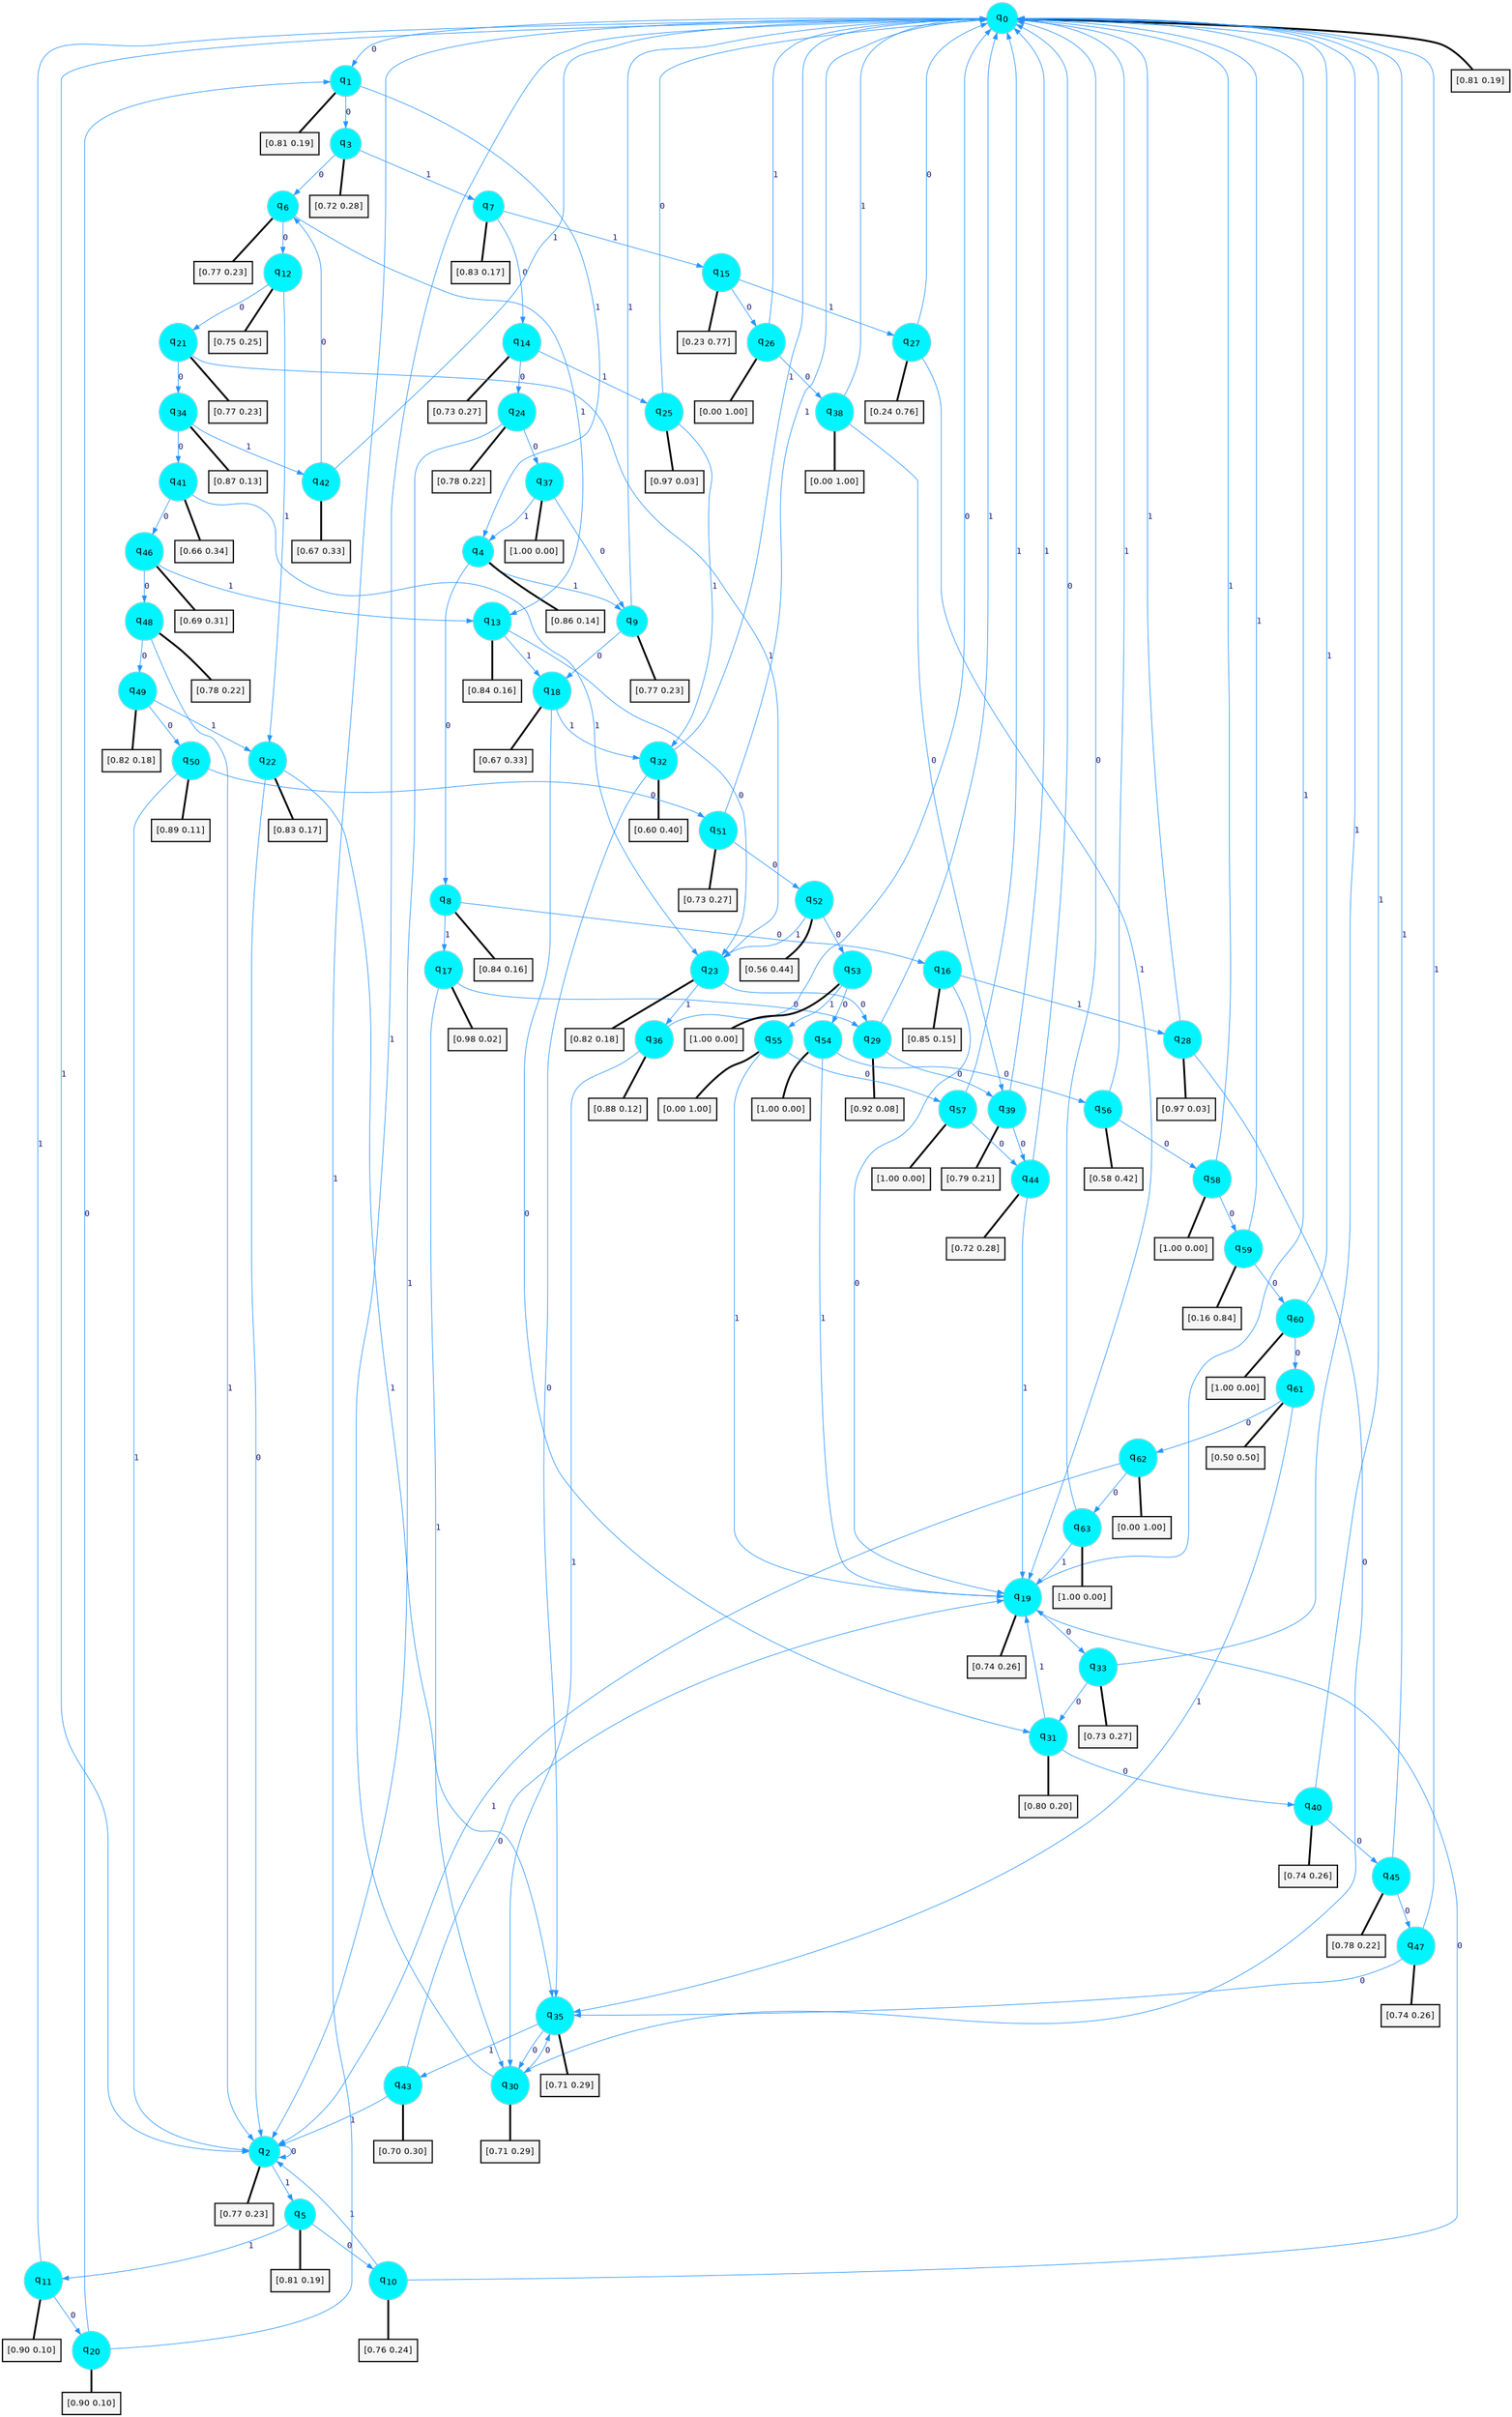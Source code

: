 digraph G {
graph [
bgcolor=transparent, dpi=300, rankdir=TD, size="40,25"];
node [
color=gray, fillcolor=turquoise1, fontcolor=black, fontname=Helvetica, fontsize=16, fontweight=bold, shape=circle, style=filled];
edge [
arrowsize=1, color=dodgerblue1, fontcolor=midnightblue, fontname=courier, fontweight=bold, penwidth=1, style=solid, weight=20];
0[label=<q<SUB>0</SUB>>];
1[label=<q<SUB>1</SUB>>];
2[label=<q<SUB>2</SUB>>];
3[label=<q<SUB>3</SUB>>];
4[label=<q<SUB>4</SUB>>];
5[label=<q<SUB>5</SUB>>];
6[label=<q<SUB>6</SUB>>];
7[label=<q<SUB>7</SUB>>];
8[label=<q<SUB>8</SUB>>];
9[label=<q<SUB>9</SUB>>];
10[label=<q<SUB>10</SUB>>];
11[label=<q<SUB>11</SUB>>];
12[label=<q<SUB>12</SUB>>];
13[label=<q<SUB>13</SUB>>];
14[label=<q<SUB>14</SUB>>];
15[label=<q<SUB>15</SUB>>];
16[label=<q<SUB>16</SUB>>];
17[label=<q<SUB>17</SUB>>];
18[label=<q<SUB>18</SUB>>];
19[label=<q<SUB>19</SUB>>];
20[label=<q<SUB>20</SUB>>];
21[label=<q<SUB>21</SUB>>];
22[label=<q<SUB>22</SUB>>];
23[label=<q<SUB>23</SUB>>];
24[label=<q<SUB>24</SUB>>];
25[label=<q<SUB>25</SUB>>];
26[label=<q<SUB>26</SUB>>];
27[label=<q<SUB>27</SUB>>];
28[label=<q<SUB>28</SUB>>];
29[label=<q<SUB>29</SUB>>];
30[label=<q<SUB>30</SUB>>];
31[label=<q<SUB>31</SUB>>];
32[label=<q<SUB>32</SUB>>];
33[label=<q<SUB>33</SUB>>];
34[label=<q<SUB>34</SUB>>];
35[label=<q<SUB>35</SUB>>];
36[label=<q<SUB>36</SUB>>];
37[label=<q<SUB>37</SUB>>];
38[label=<q<SUB>38</SUB>>];
39[label=<q<SUB>39</SUB>>];
40[label=<q<SUB>40</SUB>>];
41[label=<q<SUB>41</SUB>>];
42[label=<q<SUB>42</SUB>>];
43[label=<q<SUB>43</SUB>>];
44[label=<q<SUB>44</SUB>>];
45[label=<q<SUB>45</SUB>>];
46[label=<q<SUB>46</SUB>>];
47[label=<q<SUB>47</SUB>>];
48[label=<q<SUB>48</SUB>>];
49[label=<q<SUB>49</SUB>>];
50[label=<q<SUB>50</SUB>>];
51[label=<q<SUB>51</SUB>>];
52[label=<q<SUB>52</SUB>>];
53[label=<q<SUB>53</SUB>>];
54[label=<q<SUB>54</SUB>>];
55[label=<q<SUB>55</SUB>>];
56[label=<q<SUB>56</SUB>>];
57[label=<q<SUB>57</SUB>>];
58[label=<q<SUB>58</SUB>>];
59[label=<q<SUB>59</SUB>>];
60[label=<q<SUB>60</SUB>>];
61[label=<q<SUB>61</SUB>>];
62[label=<q<SUB>62</SUB>>];
63[label=<q<SUB>63</SUB>>];
64[label="[0.81 0.19]", shape=box,fontcolor=black, fontname=Helvetica, fontsize=14, penwidth=2, fillcolor=whitesmoke,color=black];
65[label="[0.81 0.19]", shape=box,fontcolor=black, fontname=Helvetica, fontsize=14, penwidth=2, fillcolor=whitesmoke,color=black];
66[label="[0.77 0.23]", shape=box,fontcolor=black, fontname=Helvetica, fontsize=14, penwidth=2, fillcolor=whitesmoke,color=black];
67[label="[0.72 0.28]", shape=box,fontcolor=black, fontname=Helvetica, fontsize=14, penwidth=2, fillcolor=whitesmoke,color=black];
68[label="[0.86 0.14]", shape=box,fontcolor=black, fontname=Helvetica, fontsize=14, penwidth=2, fillcolor=whitesmoke,color=black];
69[label="[0.81 0.19]", shape=box,fontcolor=black, fontname=Helvetica, fontsize=14, penwidth=2, fillcolor=whitesmoke,color=black];
70[label="[0.77 0.23]", shape=box,fontcolor=black, fontname=Helvetica, fontsize=14, penwidth=2, fillcolor=whitesmoke,color=black];
71[label="[0.83 0.17]", shape=box,fontcolor=black, fontname=Helvetica, fontsize=14, penwidth=2, fillcolor=whitesmoke,color=black];
72[label="[0.84 0.16]", shape=box,fontcolor=black, fontname=Helvetica, fontsize=14, penwidth=2, fillcolor=whitesmoke,color=black];
73[label="[0.77 0.23]", shape=box,fontcolor=black, fontname=Helvetica, fontsize=14, penwidth=2, fillcolor=whitesmoke,color=black];
74[label="[0.76 0.24]", shape=box,fontcolor=black, fontname=Helvetica, fontsize=14, penwidth=2, fillcolor=whitesmoke,color=black];
75[label="[0.90 0.10]", shape=box,fontcolor=black, fontname=Helvetica, fontsize=14, penwidth=2, fillcolor=whitesmoke,color=black];
76[label="[0.75 0.25]", shape=box,fontcolor=black, fontname=Helvetica, fontsize=14, penwidth=2, fillcolor=whitesmoke,color=black];
77[label="[0.84 0.16]", shape=box,fontcolor=black, fontname=Helvetica, fontsize=14, penwidth=2, fillcolor=whitesmoke,color=black];
78[label="[0.73 0.27]", shape=box,fontcolor=black, fontname=Helvetica, fontsize=14, penwidth=2, fillcolor=whitesmoke,color=black];
79[label="[0.23 0.77]", shape=box,fontcolor=black, fontname=Helvetica, fontsize=14, penwidth=2, fillcolor=whitesmoke,color=black];
80[label="[0.85 0.15]", shape=box,fontcolor=black, fontname=Helvetica, fontsize=14, penwidth=2, fillcolor=whitesmoke,color=black];
81[label="[0.98 0.02]", shape=box,fontcolor=black, fontname=Helvetica, fontsize=14, penwidth=2, fillcolor=whitesmoke,color=black];
82[label="[0.67 0.33]", shape=box,fontcolor=black, fontname=Helvetica, fontsize=14, penwidth=2, fillcolor=whitesmoke,color=black];
83[label="[0.74 0.26]", shape=box,fontcolor=black, fontname=Helvetica, fontsize=14, penwidth=2, fillcolor=whitesmoke,color=black];
84[label="[0.90 0.10]", shape=box,fontcolor=black, fontname=Helvetica, fontsize=14, penwidth=2, fillcolor=whitesmoke,color=black];
85[label="[0.77 0.23]", shape=box,fontcolor=black, fontname=Helvetica, fontsize=14, penwidth=2, fillcolor=whitesmoke,color=black];
86[label="[0.83 0.17]", shape=box,fontcolor=black, fontname=Helvetica, fontsize=14, penwidth=2, fillcolor=whitesmoke,color=black];
87[label="[0.82 0.18]", shape=box,fontcolor=black, fontname=Helvetica, fontsize=14, penwidth=2, fillcolor=whitesmoke,color=black];
88[label="[0.78 0.22]", shape=box,fontcolor=black, fontname=Helvetica, fontsize=14, penwidth=2, fillcolor=whitesmoke,color=black];
89[label="[0.97 0.03]", shape=box,fontcolor=black, fontname=Helvetica, fontsize=14, penwidth=2, fillcolor=whitesmoke,color=black];
90[label="[0.00 1.00]", shape=box,fontcolor=black, fontname=Helvetica, fontsize=14, penwidth=2, fillcolor=whitesmoke,color=black];
91[label="[0.24 0.76]", shape=box,fontcolor=black, fontname=Helvetica, fontsize=14, penwidth=2, fillcolor=whitesmoke,color=black];
92[label="[0.97 0.03]", shape=box,fontcolor=black, fontname=Helvetica, fontsize=14, penwidth=2, fillcolor=whitesmoke,color=black];
93[label="[0.92 0.08]", shape=box,fontcolor=black, fontname=Helvetica, fontsize=14, penwidth=2, fillcolor=whitesmoke,color=black];
94[label="[0.71 0.29]", shape=box,fontcolor=black, fontname=Helvetica, fontsize=14, penwidth=2, fillcolor=whitesmoke,color=black];
95[label="[0.80 0.20]", shape=box,fontcolor=black, fontname=Helvetica, fontsize=14, penwidth=2, fillcolor=whitesmoke,color=black];
96[label="[0.60 0.40]", shape=box,fontcolor=black, fontname=Helvetica, fontsize=14, penwidth=2, fillcolor=whitesmoke,color=black];
97[label="[0.73 0.27]", shape=box,fontcolor=black, fontname=Helvetica, fontsize=14, penwidth=2, fillcolor=whitesmoke,color=black];
98[label="[0.87 0.13]", shape=box,fontcolor=black, fontname=Helvetica, fontsize=14, penwidth=2, fillcolor=whitesmoke,color=black];
99[label="[0.71 0.29]", shape=box,fontcolor=black, fontname=Helvetica, fontsize=14, penwidth=2, fillcolor=whitesmoke,color=black];
100[label="[0.88 0.12]", shape=box,fontcolor=black, fontname=Helvetica, fontsize=14, penwidth=2, fillcolor=whitesmoke,color=black];
101[label="[1.00 0.00]", shape=box,fontcolor=black, fontname=Helvetica, fontsize=14, penwidth=2, fillcolor=whitesmoke,color=black];
102[label="[0.00 1.00]", shape=box,fontcolor=black, fontname=Helvetica, fontsize=14, penwidth=2, fillcolor=whitesmoke,color=black];
103[label="[0.79 0.21]", shape=box,fontcolor=black, fontname=Helvetica, fontsize=14, penwidth=2, fillcolor=whitesmoke,color=black];
104[label="[0.74 0.26]", shape=box,fontcolor=black, fontname=Helvetica, fontsize=14, penwidth=2, fillcolor=whitesmoke,color=black];
105[label="[0.66 0.34]", shape=box,fontcolor=black, fontname=Helvetica, fontsize=14, penwidth=2, fillcolor=whitesmoke,color=black];
106[label="[0.67 0.33]", shape=box,fontcolor=black, fontname=Helvetica, fontsize=14, penwidth=2, fillcolor=whitesmoke,color=black];
107[label="[0.70 0.30]", shape=box,fontcolor=black, fontname=Helvetica, fontsize=14, penwidth=2, fillcolor=whitesmoke,color=black];
108[label="[0.72 0.28]", shape=box,fontcolor=black, fontname=Helvetica, fontsize=14, penwidth=2, fillcolor=whitesmoke,color=black];
109[label="[0.78 0.22]", shape=box,fontcolor=black, fontname=Helvetica, fontsize=14, penwidth=2, fillcolor=whitesmoke,color=black];
110[label="[0.69 0.31]", shape=box,fontcolor=black, fontname=Helvetica, fontsize=14, penwidth=2, fillcolor=whitesmoke,color=black];
111[label="[0.74 0.26]", shape=box,fontcolor=black, fontname=Helvetica, fontsize=14, penwidth=2, fillcolor=whitesmoke,color=black];
112[label="[0.78 0.22]", shape=box,fontcolor=black, fontname=Helvetica, fontsize=14, penwidth=2, fillcolor=whitesmoke,color=black];
113[label="[0.82 0.18]", shape=box,fontcolor=black, fontname=Helvetica, fontsize=14, penwidth=2, fillcolor=whitesmoke,color=black];
114[label="[0.89 0.11]", shape=box,fontcolor=black, fontname=Helvetica, fontsize=14, penwidth=2, fillcolor=whitesmoke,color=black];
115[label="[0.73 0.27]", shape=box,fontcolor=black, fontname=Helvetica, fontsize=14, penwidth=2, fillcolor=whitesmoke,color=black];
116[label="[0.56 0.44]", shape=box,fontcolor=black, fontname=Helvetica, fontsize=14, penwidth=2, fillcolor=whitesmoke,color=black];
117[label="[1.00 0.00]", shape=box,fontcolor=black, fontname=Helvetica, fontsize=14, penwidth=2, fillcolor=whitesmoke,color=black];
118[label="[1.00 0.00]", shape=box,fontcolor=black, fontname=Helvetica, fontsize=14, penwidth=2, fillcolor=whitesmoke,color=black];
119[label="[0.00 1.00]", shape=box,fontcolor=black, fontname=Helvetica, fontsize=14, penwidth=2, fillcolor=whitesmoke,color=black];
120[label="[0.58 0.42]", shape=box,fontcolor=black, fontname=Helvetica, fontsize=14, penwidth=2, fillcolor=whitesmoke,color=black];
121[label="[1.00 0.00]", shape=box,fontcolor=black, fontname=Helvetica, fontsize=14, penwidth=2, fillcolor=whitesmoke,color=black];
122[label="[1.00 0.00]", shape=box,fontcolor=black, fontname=Helvetica, fontsize=14, penwidth=2, fillcolor=whitesmoke,color=black];
123[label="[0.16 0.84]", shape=box,fontcolor=black, fontname=Helvetica, fontsize=14, penwidth=2, fillcolor=whitesmoke,color=black];
124[label="[1.00 0.00]", shape=box,fontcolor=black, fontname=Helvetica, fontsize=14, penwidth=2, fillcolor=whitesmoke,color=black];
125[label="[0.50 0.50]", shape=box,fontcolor=black, fontname=Helvetica, fontsize=14, penwidth=2, fillcolor=whitesmoke,color=black];
126[label="[0.00 1.00]", shape=box,fontcolor=black, fontname=Helvetica, fontsize=14, penwidth=2, fillcolor=whitesmoke,color=black];
127[label="[1.00 0.00]", shape=box,fontcolor=black, fontname=Helvetica, fontsize=14, penwidth=2, fillcolor=whitesmoke,color=black];
0->1 [label=0];
0->2 [label=1];
0->64 [arrowhead=none, penwidth=3,color=black];
1->3 [label=0];
1->4 [label=1];
1->65 [arrowhead=none, penwidth=3,color=black];
2->2 [label=0];
2->5 [label=1];
2->66 [arrowhead=none, penwidth=3,color=black];
3->6 [label=0];
3->7 [label=1];
3->67 [arrowhead=none, penwidth=3,color=black];
4->8 [label=0];
4->9 [label=1];
4->68 [arrowhead=none, penwidth=3,color=black];
5->10 [label=0];
5->11 [label=1];
5->69 [arrowhead=none, penwidth=3,color=black];
6->12 [label=0];
6->13 [label=1];
6->70 [arrowhead=none, penwidth=3,color=black];
7->14 [label=0];
7->15 [label=1];
7->71 [arrowhead=none, penwidth=3,color=black];
8->16 [label=0];
8->17 [label=1];
8->72 [arrowhead=none, penwidth=3,color=black];
9->18 [label=0];
9->0 [label=1];
9->73 [arrowhead=none, penwidth=3,color=black];
10->19 [label=0];
10->2 [label=1];
10->74 [arrowhead=none, penwidth=3,color=black];
11->20 [label=0];
11->0 [label=1];
11->75 [arrowhead=none, penwidth=3,color=black];
12->21 [label=0];
12->22 [label=1];
12->76 [arrowhead=none, penwidth=3,color=black];
13->23 [label=0];
13->18 [label=1];
13->77 [arrowhead=none, penwidth=3,color=black];
14->24 [label=0];
14->25 [label=1];
14->78 [arrowhead=none, penwidth=3,color=black];
15->26 [label=0];
15->27 [label=1];
15->79 [arrowhead=none, penwidth=3,color=black];
16->19 [label=0];
16->28 [label=1];
16->80 [arrowhead=none, penwidth=3,color=black];
17->29 [label=0];
17->30 [label=1];
17->81 [arrowhead=none, penwidth=3,color=black];
18->31 [label=0];
18->32 [label=1];
18->82 [arrowhead=none, penwidth=3,color=black];
19->33 [label=0];
19->0 [label=1];
19->83 [arrowhead=none, penwidth=3,color=black];
20->1 [label=0];
20->0 [label=1];
20->84 [arrowhead=none, penwidth=3,color=black];
21->34 [label=0];
21->23 [label=1];
21->85 [arrowhead=none, penwidth=3,color=black];
22->2 [label=0];
22->35 [label=1];
22->86 [arrowhead=none, penwidth=3,color=black];
23->29 [label=0];
23->36 [label=1];
23->87 [arrowhead=none, penwidth=3,color=black];
24->37 [label=0];
24->2 [label=1];
24->88 [arrowhead=none, penwidth=3,color=black];
25->0 [label=0];
25->32 [label=1];
25->89 [arrowhead=none, penwidth=3,color=black];
26->38 [label=0];
26->0 [label=1];
26->90 [arrowhead=none, penwidth=3,color=black];
27->0 [label=0];
27->19 [label=1];
27->91 [arrowhead=none, penwidth=3,color=black];
28->30 [label=0];
28->0 [label=1];
28->92 [arrowhead=none, penwidth=3,color=black];
29->39 [label=0];
29->0 [label=1];
29->93 [arrowhead=none, penwidth=3,color=black];
30->35 [label=0];
30->0 [label=1];
30->94 [arrowhead=none, penwidth=3,color=black];
31->40 [label=0];
31->19 [label=1];
31->95 [arrowhead=none, penwidth=3,color=black];
32->35 [label=0];
32->0 [label=1];
32->96 [arrowhead=none, penwidth=3,color=black];
33->31 [label=0];
33->0 [label=1];
33->97 [arrowhead=none, penwidth=3,color=black];
34->41 [label=0];
34->42 [label=1];
34->98 [arrowhead=none, penwidth=3,color=black];
35->30 [label=0];
35->43 [label=1];
35->99 [arrowhead=none, penwidth=3,color=black];
36->0 [label=0];
36->30 [label=1];
36->100 [arrowhead=none, penwidth=3,color=black];
37->9 [label=0];
37->4 [label=1];
37->101 [arrowhead=none, penwidth=3,color=black];
38->39 [label=0];
38->0 [label=1];
38->102 [arrowhead=none, penwidth=3,color=black];
39->44 [label=0];
39->0 [label=1];
39->103 [arrowhead=none, penwidth=3,color=black];
40->45 [label=0];
40->0 [label=1];
40->104 [arrowhead=none, penwidth=3,color=black];
41->46 [label=0];
41->23 [label=1];
41->105 [arrowhead=none, penwidth=3,color=black];
42->6 [label=0];
42->0 [label=1];
42->106 [arrowhead=none, penwidth=3,color=black];
43->19 [label=0];
43->2 [label=1];
43->107 [arrowhead=none, penwidth=3,color=black];
44->0 [label=0];
44->19 [label=1];
44->108 [arrowhead=none, penwidth=3,color=black];
45->47 [label=0];
45->0 [label=1];
45->109 [arrowhead=none, penwidth=3,color=black];
46->48 [label=0];
46->13 [label=1];
46->110 [arrowhead=none, penwidth=3,color=black];
47->35 [label=0];
47->0 [label=1];
47->111 [arrowhead=none, penwidth=3,color=black];
48->49 [label=0];
48->2 [label=1];
48->112 [arrowhead=none, penwidth=3,color=black];
49->50 [label=0];
49->22 [label=1];
49->113 [arrowhead=none, penwidth=3,color=black];
50->51 [label=0];
50->2 [label=1];
50->114 [arrowhead=none, penwidth=3,color=black];
51->52 [label=0];
51->0 [label=1];
51->115 [arrowhead=none, penwidth=3,color=black];
52->53 [label=0];
52->23 [label=1];
52->116 [arrowhead=none, penwidth=3,color=black];
53->54 [label=0];
53->55 [label=1];
53->117 [arrowhead=none, penwidth=3,color=black];
54->56 [label=0];
54->19 [label=1];
54->118 [arrowhead=none, penwidth=3,color=black];
55->57 [label=0];
55->19 [label=1];
55->119 [arrowhead=none, penwidth=3,color=black];
56->58 [label=0];
56->0 [label=1];
56->120 [arrowhead=none, penwidth=3,color=black];
57->44 [label=0];
57->0 [label=1];
57->121 [arrowhead=none, penwidth=3,color=black];
58->59 [label=0];
58->0 [label=1];
58->122 [arrowhead=none, penwidth=3,color=black];
59->60 [label=0];
59->0 [label=1];
59->123 [arrowhead=none, penwidth=3,color=black];
60->61 [label=0];
60->0 [label=1];
60->124 [arrowhead=none, penwidth=3,color=black];
61->62 [label=0];
61->35 [label=1];
61->125 [arrowhead=none, penwidth=3,color=black];
62->63 [label=0];
62->2 [label=1];
62->126 [arrowhead=none, penwidth=3,color=black];
63->0 [label=0];
63->19 [label=1];
63->127 [arrowhead=none, penwidth=3,color=black];
}
